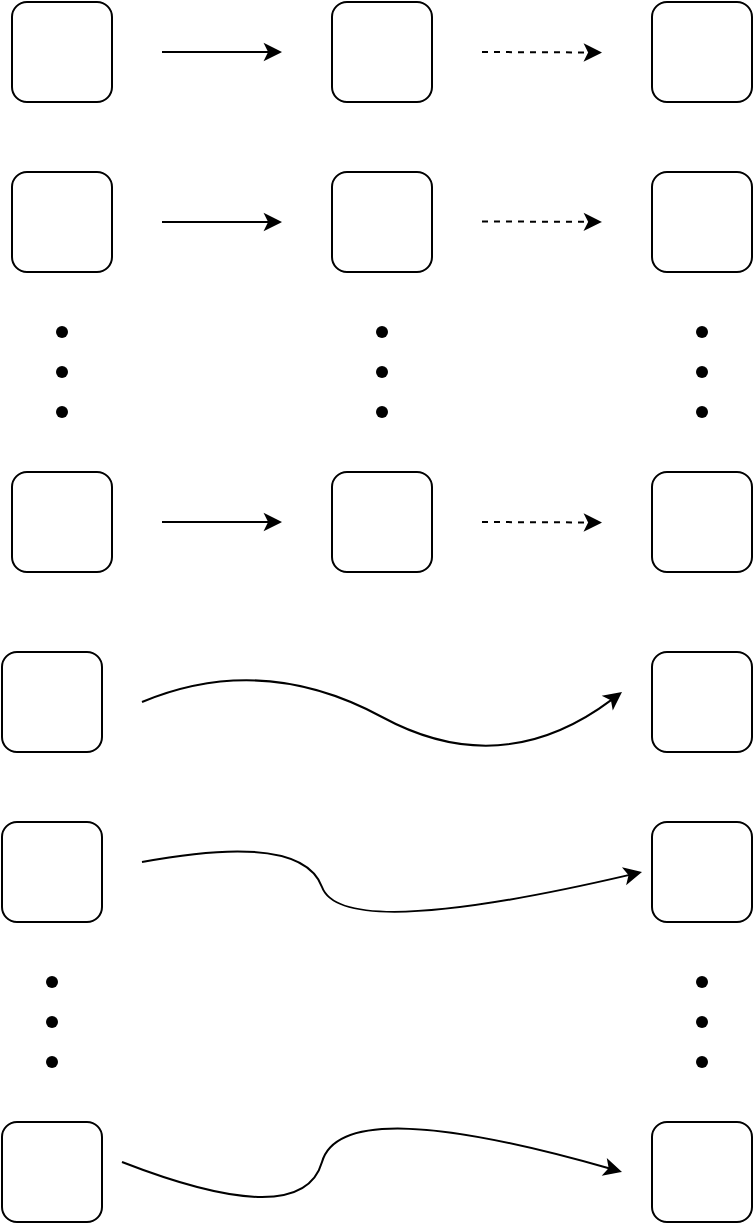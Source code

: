 <mxfile version="16.6.1" type="device"><diagram id="vU165iZlCq1eRFK9RWF4" name="Page-1"><mxGraphModel dx="1286" dy="725" grid="1" gridSize="10" guides="1" tooltips="1" connect="1" arrows="1" fold="1" page="1" pageScale="1" pageWidth="1100" pageHeight="850" math="0" shadow="0"><root><mxCell id="0"/><mxCell id="1" parent="0"/><mxCell id="3y3eE9sRkImmL9d25JBb-5" value="" style="shape=waypoint;sketch=0;fillStyle=solid;size=6;pointerEvents=1;points=[];fillColor=none;resizable=0;rotatable=0;perimeter=centerPerimeter;snapToPoint=1;" vertex="1" parent="1"><mxGeometry x="100" y="240" width="40" height="40" as="geometry"/></mxCell><mxCell id="3y3eE9sRkImmL9d25JBb-6" value="" style="shape=waypoint;sketch=0;fillStyle=solid;size=6;pointerEvents=1;points=[];fillColor=none;resizable=0;rotatable=0;perimeter=centerPerimeter;snapToPoint=1;" vertex="1" parent="1"><mxGeometry x="100" y="260" width="40" height="40" as="geometry"/></mxCell><mxCell id="3y3eE9sRkImmL9d25JBb-7" value="" style="shape=waypoint;sketch=0;fillStyle=solid;size=6;pointerEvents=1;points=[];fillColor=none;resizable=0;rotatable=0;perimeter=centerPerimeter;snapToPoint=1;" vertex="1" parent="1"><mxGeometry x="100" y="280" width="40" height="40" as="geometry"/></mxCell><mxCell id="3y3eE9sRkImmL9d25JBb-12" value="" style="shape=waypoint;sketch=0;fillStyle=solid;size=6;pointerEvents=1;points=[];fillColor=none;resizable=0;rotatable=0;perimeter=centerPerimeter;snapToPoint=1;" vertex="1" parent="1"><mxGeometry x="260" y="240" width="40" height="40" as="geometry"/></mxCell><mxCell id="3y3eE9sRkImmL9d25JBb-13" value="" style="shape=waypoint;sketch=0;fillStyle=solid;size=6;pointerEvents=1;points=[];fillColor=none;resizable=0;rotatable=0;perimeter=centerPerimeter;snapToPoint=1;" vertex="1" parent="1"><mxGeometry x="260" y="260" width="40" height="40" as="geometry"/></mxCell><mxCell id="3y3eE9sRkImmL9d25JBb-14" value="" style="shape=waypoint;sketch=0;fillStyle=solid;size=6;pointerEvents=1;points=[];fillColor=none;resizable=0;rotatable=0;perimeter=centerPerimeter;snapToPoint=1;" vertex="1" parent="1"><mxGeometry x="260" y="280" width="40" height="40" as="geometry"/></mxCell><mxCell id="3y3eE9sRkImmL9d25JBb-15" value="" style="rounded=1;whiteSpace=wrap;html=1;" vertex="1" parent="1"><mxGeometry x="255" y="95" width="50" height="50" as="geometry"/></mxCell><mxCell id="3y3eE9sRkImmL9d25JBb-18" value="" style="shape=waypoint;sketch=0;fillStyle=solid;size=6;pointerEvents=1;points=[];fillColor=none;resizable=0;rotatable=0;perimeter=centerPerimeter;snapToPoint=1;" vertex="1" parent="1"><mxGeometry x="420" y="240" width="40" height="40" as="geometry"/></mxCell><mxCell id="3y3eE9sRkImmL9d25JBb-19" value="" style="shape=waypoint;sketch=0;fillStyle=solid;size=6;pointerEvents=1;points=[];fillColor=none;resizable=0;rotatable=0;perimeter=centerPerimeter;snapToPoint=1;" vertex="1" parent="1"><mxGeometry x="420" y="260" width="40" height="40" as="geometry"/></mxCell><mxCell id="3y3eE9sRkImmL9d25JBb-20" value="" style="shape=waypoint;sketch=0;fillStyle=solid;size=6;pointerEvents=1;points=[];fillColor=none;resizable=0;rotatable=0;perimeter=centerPerimeter;snapToPoint=1;" vertex="1" parent="1"><mxGeometry x="420" y="280" width="40" height="40" as="geometry"/></mxCell><mxCell id="3y3eE9sRkImmL9d25JBb-28" value="" style="endArrow=classic;html=1;rounded=0;" edge="1" parent="1"><mxGeometry width="50" height="50" relative="1" as="geometry"><mxPoint x="170" y="120" as="sourcePoint"/><mxPoint x="230" y="120" as="targetPoint"/></mxGeometry></mxCell><mxCell id="3y3eE9sRkImmL9d25JBb-33" value="" style="rounded=1;whiteSpace=wrap;html=1;" vertex="1" parent="1"><mxGeometry x="95" y="95" width="50" height="50" as="geometry"/></mxCell><mxCell id="3y3eE9sRkImmL9d25JBb-36" value="" style="rounded=1;whiteSpace=wrap;html=1;gradientColor=none;" vertex="1" parent="1"><mxGeometry x="415" y="95" width="50" height="50" as="geometry"/></mxCell><mxCell id="3y3eE9sRkImmL9d25JBb-37" value="" style="endArrow=classic;html=1;rounded=0;dashed=1;" edge="1" parent="1"><mxGeometry width="50" height="50" relative="1" as="geometry"><mxPoint x="330" y="120" as="sourcePoint"/><mxPoint x="390" y="120.25" as="targetPoint"/></mxGeometry></mxCell><mxCell id="3y3eE9sRkImmL9d25JBb-54" value="" style="rounded=1;whiteSpace=wrap;html=1;" vertex="1" parent="1"><mxGeometry x="255" y="180" width="50" height="50" as="geometry"/></mxCell><mxCell id="3y3eE9sRkImmL9d25JBb-55" value="" style="endArrow=classic;html=1;rounded=0;" edge="1" parent="1"><mxGeometry width="50" height="50" relative="1" as="geometry"><mxPoint x="170" y="205" as="sourcePoint"/><mxPoint x="230" y="205" as="targetPoint"/></mxGeometry></mxCell><mxCell id="3y3eE9sRkImmL9d25JBb-56" value="" style="rounded=1;whiteSpace=wrap;html=1;" vertex="1" parent="1"><mxGeometry x="95" y="180" width="50" height="50" as="geometry"/></mxCell><mxCell id="3y3eE9sRkImmL9d25JBb-57" value="" style="rounded=1;whiteSpace=wrap;html=1;" vertex="1" parent="1"><mxGeometry x="415" y="180" width="50" height="50" as="geometry"/></mxCell><mxCell id="3y3eE9sRkImmL9d25JBb-59" value="" style="rounded=1;whiteSpace=wrap;html=1;" vertex="1" parent="1"><mxGeometry x="255" y="330" width="50" height="50" as="geometry"/></mxCell><mxCell id="3y3eE9sRkImmL9d25JBb-60" value="" style="endArrow=classic;html=1;rounded=0;" edge="1" parent="1"><mxGeometry width="50" height="50" relative="1" as="geometry"><mxPoint x="170" y="355" as="sourcePoint"/><mxPoint x="230" y="355" as="targetPoint"/></mxGeometry></mxCell><mxCell id="3y3eE9sRkImmL9d25JBb-61" value="" style="rounded=1;whiteSpace=wrap;html=1;" vertex="1" parent="1"><mxGeometry x="95" y="330" width="50" height="50" as="geometry"/></mxCell><mxCell id="3y3eE9sRkImmL9d25JBb-62" value="" style="rounded=1;whiteSpace=wrap;html=1;" vertex="1" parent="1"><mxGeometry x="415" y="330" width="50" height="50" as="geometry"/></mxCell><mxCell id="3y3eE9sRkImmL9d25JBb-63" value="" style="endArrow=classic;html=1;rounded=0;dashed=1;" edge="1" parent="1"><mxGeometry width="50" height="50" relative="1" as="geometry"><mxPoint x="330" y="355" as="sourcePoint"/><mxPoint x="390" y="355.25" as="targetPoint"/></mxGeometry></mxCell><mxCell id="3y3eE9sRkImmL9d25JBb-65" value="" style="shape=waypoint;sketch=0;fillStyle=solid;size=6;pointerEvents=1;points=[];fillColor=none;resizable=0;rotatable=0;perimeter=centerPerimeter;snapToPoint=1;" vertex="1" parent="1"><mxGeometry x="95" y="565" width="40" height="40" as="geometry"/></mxCell><mxCell id="3y3eE9sRkImmL9d25JBb-66" value="" style="shape=waypoint;sketch=0;fillStyle=solid;size=6;pointerEvents=1;points=[];fillColor=none;resizable=0;rotatable=0;perimeter=centerPerimeter;snapToPoint=1;" vertex="1" parent="1"><mxGeometry x="95" y="585" width="40" height="40" as="geometry"/></mxCell><mxCell id="3y3eE9sRkImmL9d25JBb-67" value="" style="shape=waypoint;sketch=0;fillStyle=solid;size=6;pointerEvents=1;points=[];fillColor=none;resizable=0;rotatable=0;perimeter=centerPerimeter;snapToPoint=1;" vertex="1" parent="1"><mxGeometry x="95" y="605" width="40" height="40" as="geometry"/></mxCell><mxCell id="3y3eE9sRkImmL9d25JBb-68" value="" style="rounded=1;whiteSpace=wrap;html=1;" vertex="1" parent="1"><mxGeometry x="90" y="420" width="50" height="50" as="geometry"/></mxCell><mxCell id="3y3eE9sRkImmL9d25JBb-69" value="" style="rounded=1;whiteSpace=wrap;html=1;" vertex="1" parent="1"><mxGeometry x="90" y="505" width="50" height="50" as="geometry"/></mxCell><mxCell id="3y3eE9sRkImmL9d25JBb-70" value="" style="rounded=1;whiteSpace=wrap;html=1;" vertex="1" parent="1"><mxGeometry x="90" y="655" width="50" height="50" as="geometry"/></mxCell><mxCell id="3y3eE9sRkImmL9d25JBb-71" value="" style="curved=1;endArrow=classic;html=1;rounded=0;fontSize=13.333;" edge="1" parent="1"><mxGeometry width="50" height="50" relative="1" as="geometry"><mxPoint x="160" y="445" as="sourcePoint"/><mxPoint x="400" y="440" as="targetPoint"/><Array as="points"><mxPoint x="220" y="420"/><mxPoint x="340" y="485"/></Array></mxGeometry></mxCell><mxCell id="3y3eE9sRkImmL9d25JBb-73" value="" style="curved=1;endArrow=classic;html=1;rounded=0;fontSize=13.333;" edge="1" parent="1"><mxGeometry width="50" height="50" relative="1" as="geometry"><mxPoint x="160" y="525" as="sourcePoint"/><mxPoint x="410" y="530" as="targetPoint"/><Array as="points"><mxPoint x="240" y="510"/><mxPoint x="260" y="565"/></Array></mxGeometry></mxCell><mxCell id="3y3eE9sRkImmL9d25JBb-74" value="" style="curved=1;endArrow=classic;html=1;rounded=0;fontSize=13.333;" edge="1" parent="1"><mxGeometry width="50" height="50" relative="1" as="geometry"><mxPoint x="150" y="675" as="sourcePoint"/><mxPoint x="400" y="680" as="targetPoint"/><Array as="points"><mxPoint x="240" y="710"/><mxPoint x="260" y="640"/></Array></mxGeometry></mxCell><mxCell id="3y3eE9sRkImmL9d25JBb-76" value="" style="endArrow=classic;html=1;rounded=0;dashed=1;" edge="1" parent="1"><mxGeometry width="50" height="50" relative="1" as="geometry"><mxPoint x="330" y="204.72" as="sourcePoint"/><mxPoint x="390" y="204.97" as="targetPoint"/></mxGeometry></mxCell><mxCell id="3y3eE9sRkImmL9d25JBb-77" value="" style="shape=waypoint;sketch=0;fillStyle=solid;size=6;pointerEvents=1;points=[];fillColor=none;resizable=0;rotatable=0;perimeter=centerPerimeter;snapToPoint=1;" vertex="1" parent="1"><mxGeometry x="420" y="565" width="40" height="40" as="geometry"/></mxCell><mxCell id="3y3eE9sRkImmL9d25JBb-78" value="" style="shape=waypoint;sketch=0;fillStyle=solid;size=6;pointerEvents=1;points=[];fillColor=none;resizable=0;rotatable=0;perimeter=centerPerimeter;snapToPoint=1;" vertex="1" parent="1"><mxGeometry x="420" y="585" width="40" height="40" as="geometry"/></mxCell><mxCell id="3y3eE9sRkImmL9d25JBb-79" value="" style="shape=waypoint;sketch=0;fillStyle=solid;size=6;pointerEvents=1;points=[];fillColor=none;resizable=0;rotatable=0;perimeter=centerPerimeter;snapToPoint=1;" vertex="1" parent="1"><mxGeometry x="420" y="605" width="40" height="40" as="geometry"/></mxCell><mxCell id="3y3eE9sRkImmL9d25JBb-80" value="" style="rounded=1;whiteSpace=wrap;html=1;gradientColor=none;" vertex="1" parent="1"><mxGeometry x="415" y="420" width="50" height="50" as="geometry"/></mxCell><mxCell id="3y3eE9sRkImmL9d25JBb-81" value="" style="rounded=1;whiteSpace=wrap;html=1;" vertex="1" parent="1"><mxGeometry x="415" y="505" width="50" height="50" as="geometry"/></mxCell><mxCell id="3y3eE9sRkImmL9d25JBb-82" value="" style="rounded=1;whiteSpace=wrap;html=1;" vertex="1" parent="1"><mxGeometry x="415" y="655" width="50" height="50" as="geometry"/></mxCell></root></mxGraphModel></diagram></mxfile>